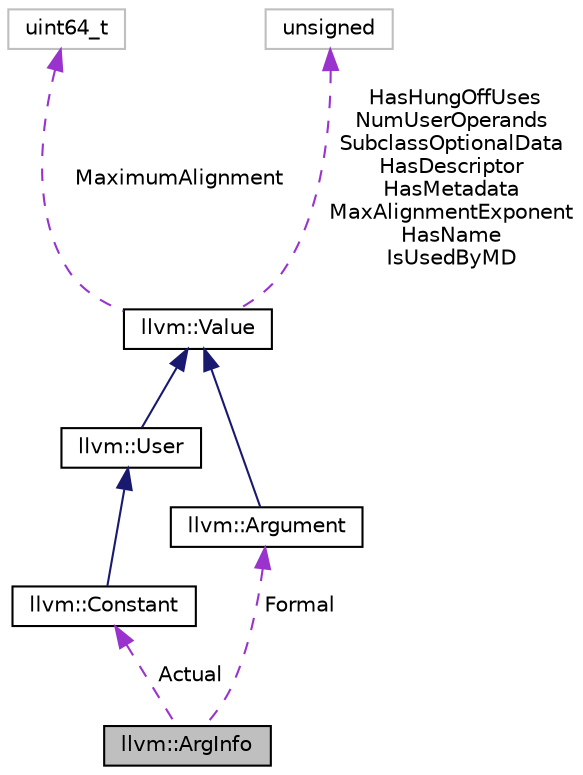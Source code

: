 digraph "llvm::ArgInfo"
{
 // LATEX_PDF_SIZE
  bgcolor="transparent";
  edge [fontname="Helvetica",fontsize="10",labelfontname="Helvetica",labelfontsize="10"];
  node [fontname="Helvetica",fontsize="10",shape=record];
  Node1 [label="llvm::ArgInfo",height=0.2,width=0.4,color="black", fillcolor="grey75", style="filled", fontcolor="black",tooltip="Helper struct shared between Function Specialization and SCCP Solver."];
  Node2 -> Node1 [dir="back",color="darkorchid3",fontsize="10",style="dashed",label=" Actual" ,fontname="Helvetica"];
  Node2 [label="llvm::Constant",height=0.2,width=0.4,color="black",URL="$classllvm_1_1Constant.html",tooltip="This is an important base class in LLVM."];
  Node3 -> Node2 [dir="back",color="midnightblue",fontsize="10",style="solid",fontname="Helvetica"];
  Node3 [label="llvm::User",height=0.2,width=0.4,color="black",URL="$classllvm_1_1User.html",tooltip=" "];
  Node4 -> Node3 [dir="back",color="midnightblue",fontsize="10",style="solid",fontname="Helvetica"];
  Node4 [label="llvm::Value",height=0.2,width=0.4,color="black",URL="$classllvm_1_1Value.html",tooltip="LLVM Value Representation."];
  Node5 -> Node4 [dir="back",color="darkorchid3",fontsize="10",style="dashed",label=" MaximumAlignment" ,fontname="Helvetica"];
  Node5 [label="uint64_t",height=0.2,width=0.4,color="grey75",tooltip=" "];
  Node6 -> Node4 [dir="back",color="darkorchid3",fontsize="10",style="dashed",label=" HasHungOffUses\nNumUserOperands\nSubclassOptionalData\nHasDescriptor\nHasMetadata\nMaxAlignmentExponent\nHasName\nIsUsedByMD" ,fontname="Helvetica"];
  Node6 [label="unsigned",height=0.2,width=0.4,color="grey75",tooltip=" "];
  Node7 -> Node1 [dir="back",color="darkorchid3",fontsize="10",style="dashed",label=" Formal" ,fontname="Helvetica"];
  Node7 [label="llvm::Argument",height=0.2,width=0.4,color="black",URL="$classllvm_1_1Argument.html",tooltip="This class represents an incoming formal argument to a Function."];
  Node4 -> Node7 [dir="back",color="midnightblue",fontsize="10",style="solid",fontname="Helvetica"];
}
